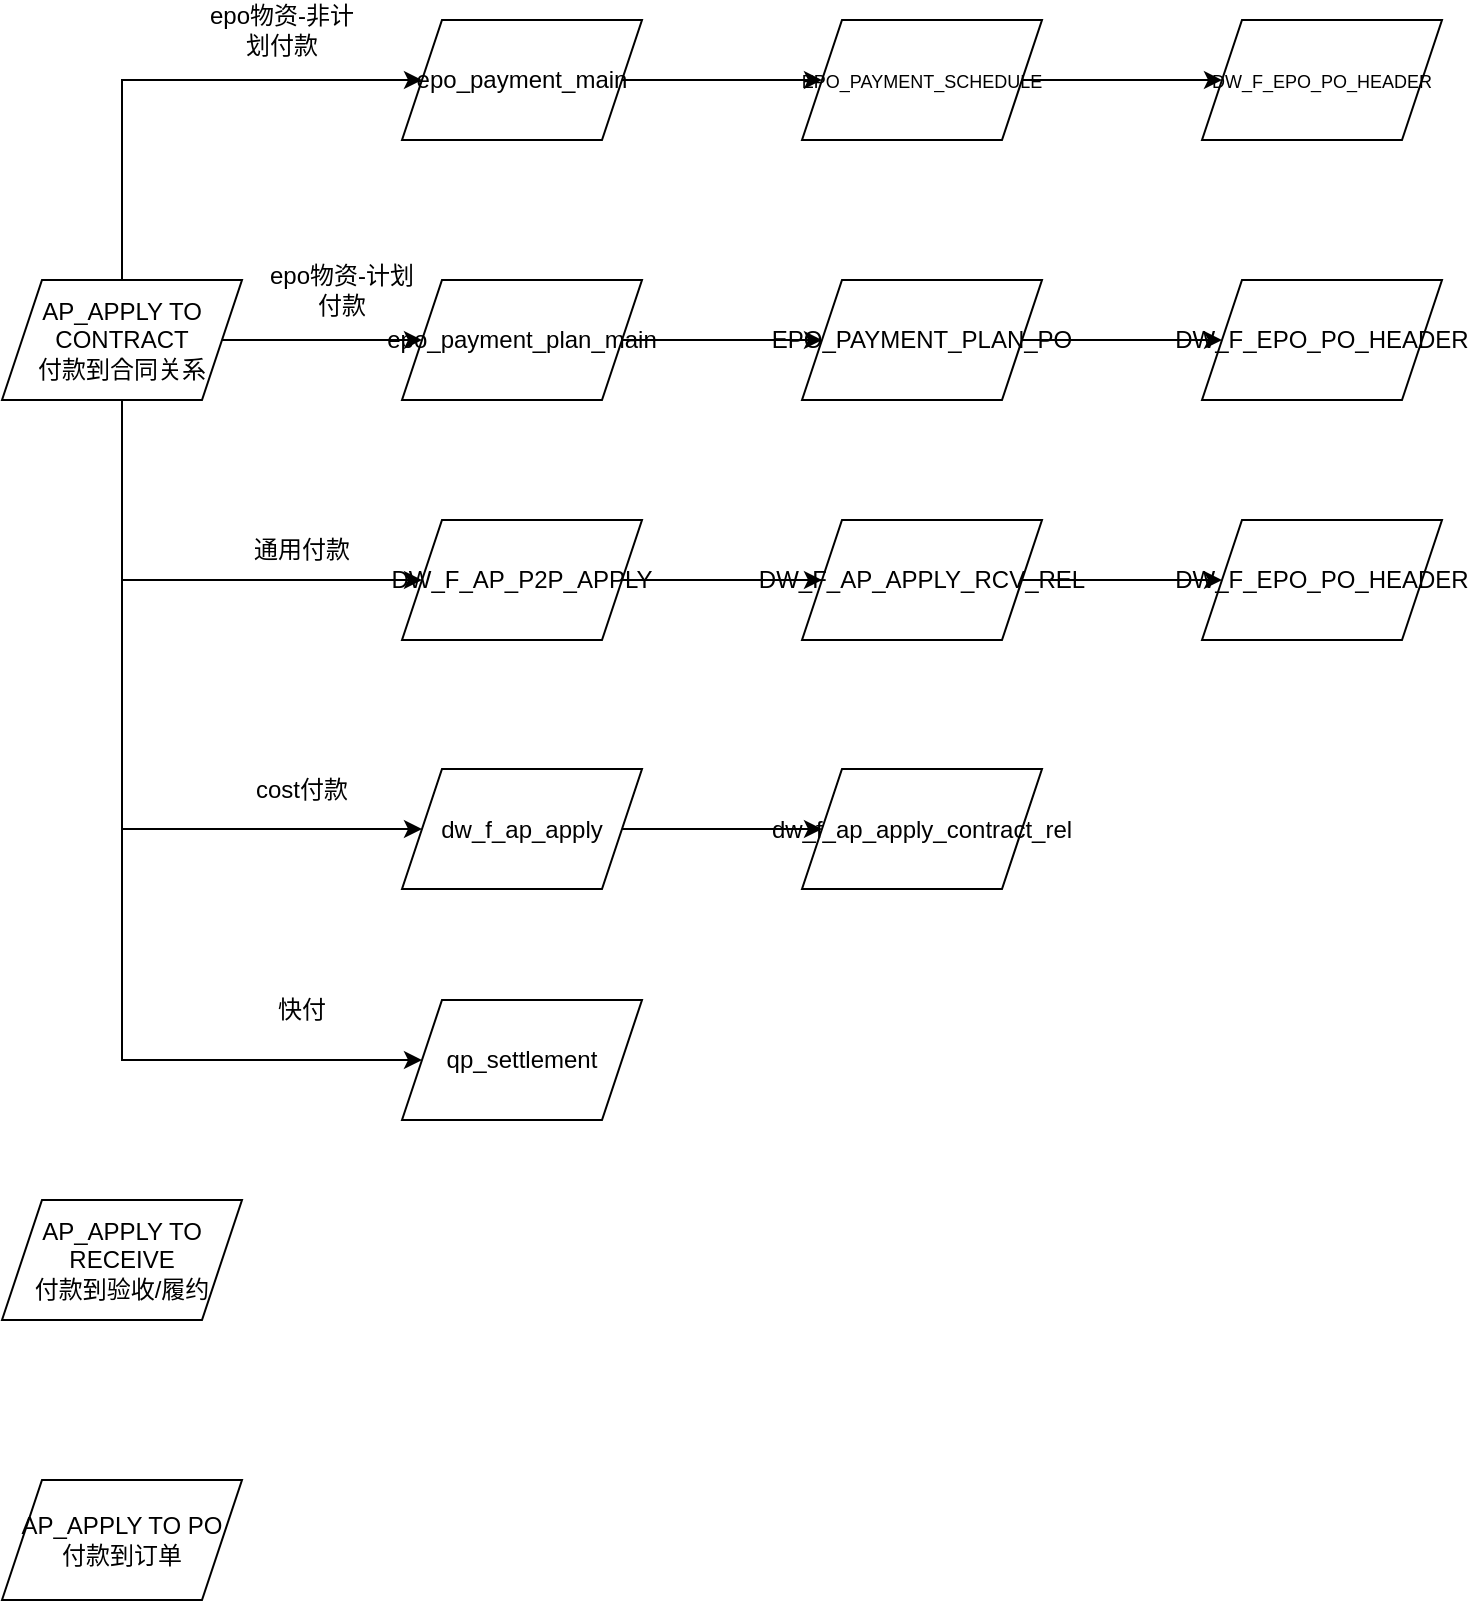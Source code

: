 <mxfile version="16.4.3" type="github"><diagram id="6n_Ik9afy0__yXPmBL5l" name="Page-1"><mxGraphModel dx="1038" dy="578" grid="1" gridSize="10" guides="1" tooltips="1" connect="1" arrows="1" fold="1" page="1" pageScale="1" pageWidth="827" pageHeight="1169" math="0" shadow="0"><root><mxCell id="0"/><mxCell id="1" parent="0"/><mxCell id="UUDhqHibOwvwtqNWjW4H-7" value="" style="edgeStyle=orthogonalEdgeStyle;rounded=0;orthogonalLoop=1;jettySize=auto;html=1;" parent="1" source="UUDhqHibOwvwtqNWjW4H-1" target="UUDhqHibOwvwtqNWjW4H-6" edge="1"><mxGeometry relative="1" as="geometry"/></mxCell><mxCell id="UUDhqHibOwvwtqNWjW4H-9" style="edgeStyle=orthogonalEdgeStyle;rounded=0;orthogonalLoop=1;jettySize=auto;html=1;exitX=0.5;exitY=0;exitDx=0;exitDy=0;entryX=0;entryY=0.5;entryDx=0;entryDy=0;" parent="1" source="UUDhqHibOwvwtqNWjW4H-1" target="UUDhqHibOwvwtqNWjW4H-4" edge="1"><mxGeometry relative="1" as="geometry"><Array as="points"><mxPoint x="250" y="240"/></Array></mxGeometry></mxCell><mxCell id="UUDhqHibOwvwtqNWjW4H-21" style="edgeStyle=orthogonalEdgeStyle;rounded=0;orthogonalLoop=1;jettySize=auto;html=1;exitX=0.5;exitY=1;exitDx=0;exitDy=0;entryX=0;entryY=0.5;entryDx=0;entryDy=0;fontSize=9;" parent="1" source="UUDhqHibOwvwtqNWjW4H-1" target="UUDhqHibOwvwtqNWjW4H-20" edge="1"><mxGeometry relative="1" as="geometry"><Array as="points"><mxPoint x="250" y="490"/></Array></mxGeometry></mxCell><mxCell id="UUDhqHibOwvwtqNWjW4H-28" style="edgeStyle=orthogonalEdgeStyle;rounded=0;orthogonalLoop=1;jettySize=auto;html=1;exitX=0.5;exitY=1;exitDx=0;exitDy=0;entryX=0;entryY=0.5;entryDx=0;entryDy=0;fontSize=9;" parent="1" source="UUDhqHibOwvwtqNWjW4H-1" target="UUDhqHibOwvwtqNWjW4H-27" edge="1"><mxGeometry relative="1" as="geometry"><Array as="points"><mxPoint x="250" y="615"/></Array></mxGeometry></mxCell><mxCell id="UUDhqHibOwvwtqNWjW4H-33" style="edgeStyle=orthogonalEdgeStyle;rounded=0;orthogonalLoop=1;jettySize=auto;html=1;exitX=0.5;exitY=1;exitDx=0;exitDy=0;entryX=0;entryY=0.5;entryDx=0;entryDy=0;fontSize=9;" parent="1" source="UUDhqHibOwvwtqNWjW4H-1" target="UUDhqHibOwvwtqNWjW4H-32" edge="1"><mxGeometry relative="1" as="geometry"><Array as="points"><mxPoint x="250" y="730"/></Array></mxGeometry></mxCell><mxCell id="UUDhqHibOwvwtqNWjW4H-1" value="AP_APPLY TO CONTRACT&lt;br&gt;付款到合同关系" style="shape=parallelogram;perimeter=parallelogramPerimeter;whiteSpace=wrap;html=1;fixedSize=1;" parent="1" vertex="1"><mxGeometry x="190" y="340" width="120" height="60" as="geometry"/></mxCell><mxCell id="UUDhqHibOwvwtqNWjW4H-2" value="AP_APPLY TO RECEIVE&lt;br&gt;付款到验收/履约" style="shape=parallelogram;perimeter=parallelogramPerimeter;whiteSpace=wrap;html=1;fixedSize=1;" parent="1" vertex="1"><mxGeometry x="190" y="800" width="120" height="60" as="geometry"/></mxCell><mxCell id="UUDhqHibOwvwtqNWjW4H-3" value="AP_APPLY TO PO&lt;br&gt;付款到订单" style="shape=parallelogram;perimeter=parallelogramPerimeter;whiteSpace=wrap;html=1;fixedSize=1;" parent="1" vertex="1"><mxGeometry x="190" y="940" width="120" height="60" as="geometry"/></mxCell><mxCell id="UUDhqHibOwvwtqNWjW4H-12" value="" style="edgeStyle=orthogonalEdgeStyle;rounded=0;orthogonalLoop=1;jettySize=auto;html=1;" parent="1" source="UUDhqHibOwvwtqNWjW4H-4" target="UUDhqHibOwvwtqNWjW4H-11" edge="1"><mxGeometry relative="1" as="geometry"/></mxCell><mxCell id="UUDhqHibOwvwtqNWjW4H-4" value="epo_payment_main" style="shape=parallelogram;perimeter=parallelogramPerimeter;whiteSpace=wrap;html=1;fixedSize=1;" parent="1" vertex="1"><mxGeometry x="390" y="210" width="120" height="60" as="geometry"/></mxCell><mxCell id="UUDhqHibOwvwtqNWjW4H-17" value="" style="edgeStyle=orthogonalEdgeStyle;rounded=0;orthogonalLoop=1;jettySize=auto;html=1;fontSize=9;" parent="1" source="UUDhqHibOwvwtqNWjW4H-6" target="UUDhqHibOwvwtqNWjW4H-16" edge="1"><mxGeometry relative="1" as="geometry"/></mxCell><mxCell id="UUDhqHibOwvwtqNWjW4H-6" value="epo_payment_plan_main" style="shape=parallelogram;perimeter=parallelogramPerimeter;whiteSpace=wrap;html=1;fixedSize=1;" parent="1" vertex="1"><mxGeometry x="390" y="340" width="120" height="60" as="geometry"/></mxCell><mxCell id="UUDhqHibOwvwtqNWjW4H-10" value="epo物资-非计划付款" style="text;html=1;strokeColor=none;fillColor=none;align=center;verticalAlign=middle;whiteSpace=wrap;rounded=0;" parent="1" vertex="1"><mxGeometry x="290" y="200" width="80" height="30" as="geometry"/></mxCell><mxCell id="UUDhqHibOwvwtqNWjW4H-14" value="" style="edgeStyle=orthogonalEdgeStyle;rounded=0;orthogonalLoop=1;jettySize=auto;html=1;fontSize=9;" parent="1" source="UUDhqHibOwvwtqNWjW4H-11" target="UUDhqHibOwvwtqNWjW4H-13" edge="1"><mxGeometry relative="1" as="geometry"/></mxCell><mxCell id="UUDhqHibOwvwtqNWjW4H-11" value="&lt;font style=&quot;font-size: 9px&quot;&gt;EPO_PAYMENT_SCHEDULE&lt;/font&gt;" style="shape=parallelogram;perimeter=parallelogramPerimeter;whiteSpace=wrap;html=1;fixedSize=1;" parent="1" vertex="1"><mxGeometry x="590" y="210" width="120" height="60" as="geometry"/></mxCell><mxCell id="UUDhqHibOwvwtqNWjW4H-13" value="&lt;font style=&quot;font-size: 9px&quot;&gt;DW_F_EPO_PO_HEADER&lt;/font&gt;" style="shape=parallelogram;perimeter=parallelogramPerimeter;whiteSpace=wrap;html=1;fixedSize=1;" parent="1" vertex="1"><mxGeometry x="790" y="210" width="120" height="60" as="geometry"/></mxCell><mxCell id="UUDhqHibOwvwtqNWjW4H-15" value="epo物资-计划付款" style="text;html=1;strokeColor=none;fillColor=none;align=center;verticalAlign=middle;whiteSpace=wrap;rounded=0;" parent="1" vertex="1"><mxGeometry x="320" y="330" width="80" height="30" as="geometry"/></mxCell><mxCell id="UUDhqHibOwvwtqNWjW4H-19" value="" style="edgeStyle=orthogonalEdgeStyle;rounded=0;orthogonalLoop=1;jettySize=auto;html=1;fontSize=9;" parent="1" source="UUDhqHibOwvwtqNWjW4H-16" target="UUDhqHibOwvwtqNWjW4H-18" edge="1"><mxGeometry relative="1" as="geometry"/></mxCell><mxCell id="UUDhqHibOwvwtqNWjW4H-16" value="EPO_PAYMENT_PLAN_PO" style="shape=parallelogram;perimeter=parallelogramPerimeter;whiteSpace=wrap;html=1;fixedSize=1;" parent="1" vertex="1"><mxGeometry x="590" y="340" width="120" height="60" as="geometry"/></mxCell><mxCell id="UUDhqHibOwvwtqNWjW4H-18" value="DW_F_EPO_PO_HEADER" style="shape=parallelogram;perimeter=parallelogramPerimeter;whiteSpace=wrap;html=1;fixedSize=1;" parent="1" vertex="1"><mxGeometry x="790" y="340" width="120" height="60" as="geometry"/></mxCell><mxCell id="UUDhqHibOwvwtqNWjW4H-24" value="" style="edgeStyle=orthogonalEdgeStyle;rounded=0;orthogonalLoop=1;jettySize=auto;html=1;fontSize=9;" parent="1" source="UUDhqHibOwvwtqNWjW4H-20" target="UUDhqHibOwvwtqNWjW4H-23" edge="1"><mxGeometry relative="1" as="geometry"/></mxCell><mxCell id="UUDhqHibOwvwtqNWjW4H-20" value="DW_F_AP_P2P_APPLY" style="shape=parallelogram;perimeter=parallelogramPerimeter;whiteSpace=wrap;html=1;fixedSize=1;" parent="1" vertex="1"><mxGeometry x="390" y="460" width="120" height="60" as="geometry"/></mxCell><mxCell id="UUDhqHibOwvwtqNWjW4H-22" value="通用付款" style="text;html=1;strokeColor=none;fillColor=none;align=center;verticalAlign=middle;whiteSpace=wrap;rounded=0;" parent="1" vertex="1"><mxGeometry x="300" y="460" width="80" height="30" as="geometry"/></mxCell><mxCell id="UUDhqHibOwvwtqNWjW4H-26" value="" style="edgeStyle=orthogonalEdgeStyle;rounded=0;orthogonalLoop=1;jettySize=auto;html=1;fontSize=9;" parent="1" source="UUDhqHibOwvwtqNWjW4H-23" target="UUDhqHibOwvwtqNWjW4H-25" edge="1"><mxGeometry relative="1" as="geometry"/></mxCell><mxCell id="UUDhqHibOwvwtqNWjW4H-23" value="DW_F_AP_APPLY_RCV_REL" style="shape=parallelogram;perimeter=parallelogramPerimeter;whiteSpace=wrap;html=1;fixedSize=1;" parent="1" vertex="1"><mxGeometry x="590" y="460" width="120" height="60" as="geometry"/></mxCell><mxCell id="UUDhqHibOwvwtqNWjW4H-25" value="DW_F_EPO_PO_HEADER" style="shape=parallelogram;perimeter=parallelogramPerimeter;whiteSpace=wrap;html=1;fixedSize=1;" parent="1" vertex="1"><mxGeometry x="790" y="460" width="120" height="60" as="geometry"/></mxCell><mxCell id="UUDhqHibOwvwtqNWjW4H-30" value="" style="edgeStyle=orthogonalEdgeStyle;rounded=0;orthogonalLoop=1;jettySize=auto;html=1;fontSize=9;" parent="1" source="UUDhqHibOwvwtqNWjW4H-27" target="UUDhqHibOwvwtqNWjW4H-29" edge="1"><mxGeometry relative="1" as="geometry"/></mxCell><mxCell id="UUDhqHibOwvwtqNWjW4H-27" value="dw_f_ap_apply" style="shape=parallelogram;perimeter=parallelogramPerimeter;whiteSpace=wrap;html=1;fixedSize=1;" parent="1" vertex="1"><mxGeometry x="390" y="584.5" width="120" height="60" as="geometry"/></mxCell><mxCell id="UUDhqHibOwvwtqNWjW4H-29" value="dw_f_ap_apply_contract_rel" style="shape=parallelogram;perimeter=parallelogramPerimeter;whiteSpace=wrap;html=1;fixedSize=1;" parent="1" vertex="1"><mxGeometry x="590" y="584.5" width="120" height="60" as="geometry"/></mxCell><mxCell id="UUDhqHibOwvwtqNWjW4H-31" value="cost付款" style="text;html=1;strokeColor=none;fillColor=none;align=center;verticalAlign=middle;whiteSpace=wrap;rounded=0;" parent="1" vertex="1"><mxGeometry x="300" y="580" width="80" height="30" as="geometry"/></mxCell><mxCell id="UUDhqHibOwvwtqNWjW4H-32" value="qp_settlement" style="shape=parallelogram;perimeter=parallelogramPerimeter;whiteSpace=wrap;html=1;fixedSize=1;" parent="1" vertex="1"><mxGeometry x="390" y="700" width="120" height="60" as="geometry"/></mxCell><mxCell id="UUDhqHibOwvwtqNWjW4H-34" value="快付" style="text;html=1;strokeColor=none;fillColor=none;align=center;verticalAlign=middle;whiteSpace=wrap;rounded=0;" parent="1" vertex="1"><mxGeometry x="300" y="690" width="80" height="30" as="geometry"/></mxCell></root></mxGraphModel></diagram></mxfile>